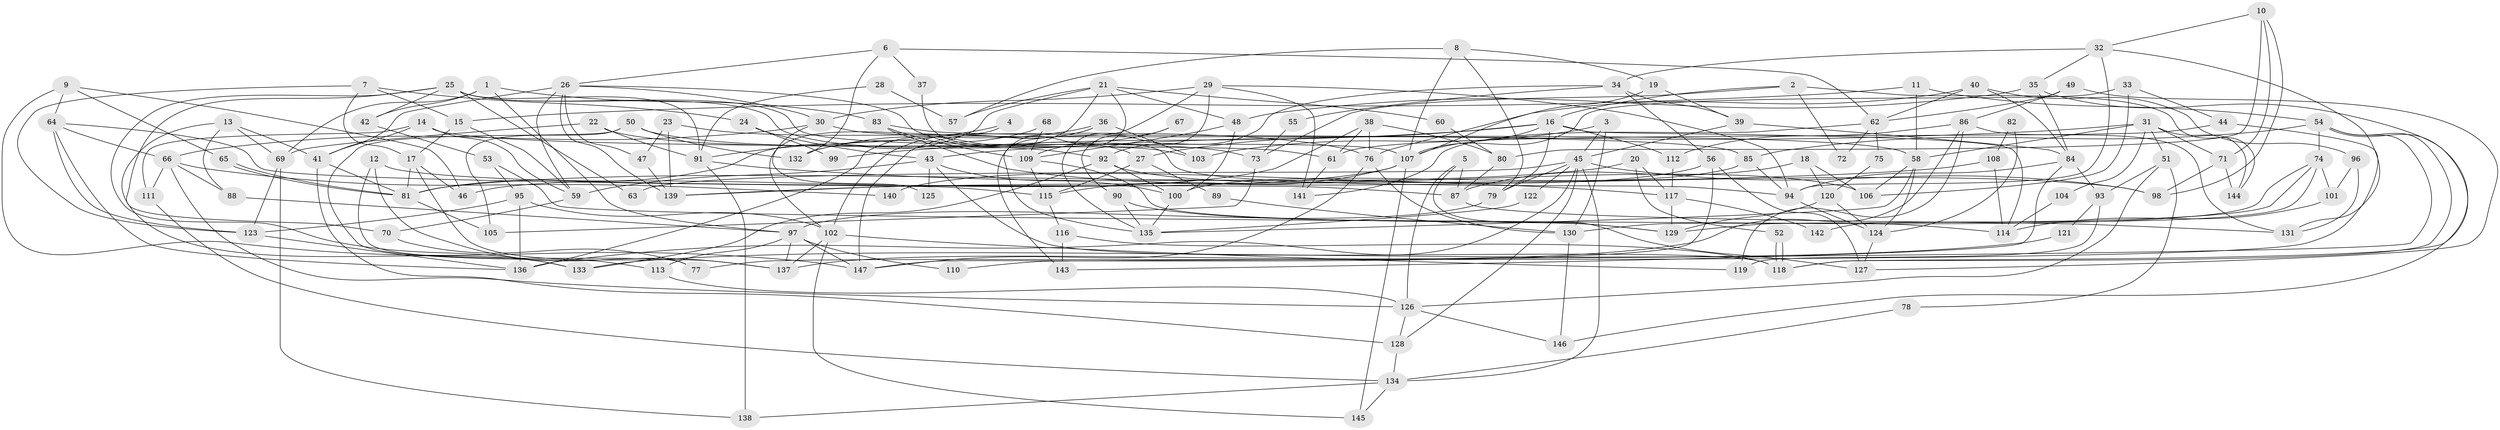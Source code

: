 // Generated by graph-tools (version 1.1) at 2025/02/03/09/25 03:02:05]
// undirected, 147 vertices, 294 edges
graph export_dot {
graph [start="1"]
  node [color=gray90,style=filled];
  1;
  2;
  3;
  4;
  5;
  6;
  7;
  8;
  9;
  10;
  11;
  12;
  13;
  14;
  15;
  16;
  17;
  18;
  19;
  20;
  21;
  22;
  23;
  24;
  25;
  26;
  27;
  28;
  29;
  30;
  31;
  32;
  33;
  34;
  35;
  36;
  37;
  38;
  39;
  40;
  41;
  42;
  43;
  44;
  45;
  46;
  47;
  48;
  49;
  50;
  51;
  52;
  53;
  54;
  55;
  56;
  57;
  58;
  59;
  60;
  61;
  62;
  63;
  64;
  65;
  66;
  67;
  68;
  69;
  70;
  71;
  72;
  73;
  74;
  75;
  76;
  77;
  78;
  79;
  80;
  81;
  82;
  83;
  84;
  85;
  86;
  87;
  88;
  89;
  90;
  91;
  92;
  93;
  94;
  95;
  96;
  97;
  98;
  99;
  100;
  101;
  102;
  103;
  104;
  105;
  106;
  107;
  108;
  109;
  110;
  111;
  112;
  113;
  114;
  115;
  116;
  117;
  118;
  119;
  120;
  121;
  122;
  123;
  124;
  125;
  126;
  127;
  128;
  129;
  130;
  131;
  132;
  133;
  134;
  135;
  136;
  137;
  138;
  139;
  140;
  141;
  142;
  143;
  144;
  145;
  146;
  147;
  1 -- 83;
  1 -- 69;
  1 -- 42;
  1 -- 97;
  2 -- 144;
  2 -- 16;
  2 -- 72;
  2 -- 73;
  3 -- 45;
  3 -- 130;
  3 -- 103;
  4 -- 91;
  4 -- 102;
  5 -- 126;
  5 -- 87;
  5 -- 127;
  6 -- 26;
  6 -- 132;
  6 -- 37;
  6 -- 62;
  7 -- 17;
  7 -- 123;
  7 -- 15;
  7 -- 24;
  8 -- 19;
  8 -- 79;
  8 -- 57;
  8 -- 107;
  9 -- 147;
  9 -- 64;
  9 -- 46;
  9 -- 65;
  10 -- 80;
  10 -- 32;
  10 -- 71;
  10 -- 98;
  11 -- 54;
  11 -- 15;
  11 -- 58;
  12 -- 137;
  12 -- 87;
  12 -- 77;
  13 -- 41;
  13 -- 69;
  13 -- 88;
  13 -- 133;
  14 -- 111;
  14 -- 59;
  14 -- 41;
  14 -- 61;
  15 -- 59;
  15 -- 17;
  16 -- 79;
  16 -- 107;
  16 -- 27;
  16 -- 99;
  16 -- 112;
  16 -- 114;
  17 -- 81;
  17 -- 46;
  17 -- 137;
  18 -- 120;
  18 -- 106;
  18 -- 87;
  19 -- 107;
  19 -- 39;
  20 -- 117;
  20 -- 81;
  20 -- 52;
  21 -- 81;
  21 -- 136;
  21 -- 48;
  21 -- 57;
  21 -- 60;
  21 -- 135;
  22 -- 69;
  22 -- 92;
  22 -- 91;
  23 -- 139;
  23 -- 47;
  23 -- 76;
  24 -- 43;
  24 -- 99;
  25 -- 107;
  25 -- 70;
  25 -- 42;
  25 -- 63;
  25 -- 91;
  25 -- 103;
  25 -- 133;
  26 -- 27;
  26 -- 30;
  26 -- 41;
  26 -- 47;
  26 -- 59;
  26 -- 139;
  27 -- 115;
  27 -- 89;
  28 -- 57;
  28 -- 91;
  29 -- 90;
  29 -- 143;
  29 -- 30;
  29 -- 94;
  29 -- 141;
  30 -- 58;
  30 -- 66;
  30 -- 125;
  31 -- 58;
  31 -- 71;
  31 -- 43;
  31 -- 51;
  31 -- 104;
  31 -- 144;
  32 -- 94;
  32 -- 35;
  32 -- 34;
  32 -- 131;
  33 -- 107;
  33 -- 106;
  33 -- 44;
  34 -- 56;
  34 -- 39;
  34 -- 55;
  34 -- 92;
  35 -- 48;
  35 -- 118;
  35 -- 84;
  36 -- 103;
  36 -- 147;
  36 -- 102;
  36 -- 132;
  37 -- 94;
  38 -- 46;
  38 -- 61;
  38 -- 76;
  38 -- 80;
  39 -- 84;
  39 -- 45;
  40 -- 96;
  40 -- 76;
  40 -- 62;
  40 -- 84;
  41 -- 81;
  41 -- 128;
  42 -- 53;
  43 -- 100;
  43 -- 59;
  43 -- 118;
  43 -- 125;
  44 -- 61;
  44 -- 77;
  45 -- 98;
  45 -- 63;
  45 -- 79;
  45 -- 122;
  45 -- 128;
  45 -- 134;
  45 -- 136;
  47 -- 139;
  48 -- 109;
  48 -- 100;
  49 -- 62;
  49 -- 127;
  49 -- 86;
  50 -- 105;
  50 -- 113;
  50 -- 73;
  50 -- 132;
  51 -- 93;
  51 -- 78;
  51 -- 126;
  52 -- 118;
  52 -- 118;
  53 -- 95;
  53 -- 114;
  54 -- 118;
  54 -- 85;
  54 -- 74;
  54 -- 110;
  54 -- 146;
  55 -- 73;
  56 -- 147;
  56 -- 127;
  56 -- 140;
  58 -- 135;
  58 -- 106;
  58 -- 124;
  59 -- 70;
  60 -- 80;
  61 -- 141;
  62 -- 72;
  62 -- 75;
  62 -- 141;
  64 -- 66;
  64 -- 123;
  64 -- 115;
  64 -- 136;
  65 -- 81;
  65 -- 81;
  66 -- 126;
  66 -- 88;
  66 -- 111;
  66 -- 140;
  67 -- 109;
  67 -- 135;
  68 -- 109;
  68 -- 132;
  69 -- 123;
  69 -- 138;
  70 -- 77;
  71 -- 98;
  71 -- 144;
  73 -- 105;
  74 -- 130;
  74 -- 101;
  74 -- 129;
  74 -- 142;
  75 -- 120;
  76 -- 130;
  76 -- 147;
  78 -- 134;
  79 -- 97;
  80 -- 87;
  81 -- 105;
  82 -- 124;
  82 -- 108;
  83 -- 85;
  83 -- 109;
  83 -- 98;
  84 -- 93;
  84 -- 94;
  84 -- 143;
  85 -- 94;
  85 -- 100;
  86 -- 137;
  86 -- 112;
  86 -- 119;
  86 -- 131;
  87 -- 131;
  88 -- 97;
  89 -- 130;
  90 -- 135;
  90 -- 129;
  91 -- 117;
  91 -- 138;
  92 -- 133;
  92 -- 100;
  92 -- 106;
  93 -- 119;
  93 -- 121;
  94 -- 124;
  95 -- 102;
  95 -- 136;
  95 -- 123;
  96 -- 131;
  96 -- 101;
  97 -- 110;
  97 -- 113;
  97 -- 137;
  97 -- 147;
  100 -- 135;
  101 -- 114;
  102 -- 137;
  102 -- 119;
  102 -- 145;
  104 -- 114;
  107 -- 145;
  107 -- 115;
  107 -- 139;
  108 -- 139;
  108 -- 114;
  109 -- 115;
  109 -- 129;
  111 -- 134;
  112 -- 117;
  113 -- 126;
  115 -- 116;
  116 -- 118;
  116 -- 143;
  117 -- 129;
  117 -- 142;
  120 -- 129;
  120 -- 124;
  121 -- 133;
  122 -- 135;
  123 -- 136;
  124 -- 127;
  126 -- 128;
  126 -- 146;
  128 -- 134;
  130 -- 146;
  134 -- 138;
  134 -- 145;
}
